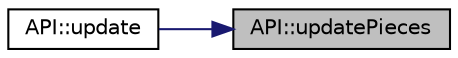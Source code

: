 digraph "API::updatePieces"
{
 // LATEX_PDF_SIZE
  edge [fontname="Helvetica",fontsize="10",labelfontname="Helvetica",labelfontsize="10"];
  node [fontname="Helvetica",fontsize="10",shape=record];
  rankdir="RL";
  Node1 [label="API::updatePieces",height=0.2,width=0.4,color="black", fillcolor="grey75", style="filled", fontcolor="black",tooltip=" "];
  Node1 -> Node2 [dir="back",color="midnightblue",fontsize="10",style="solid",fontname="Helvetica"];
  Node2 [label="API::update",height=0.2,width=0.4,color="black", fillcolor="white", style="filled",URL="$classAPI.html#a957549e357eb94afffe68d47084c532f",tooltip=" "];
}
